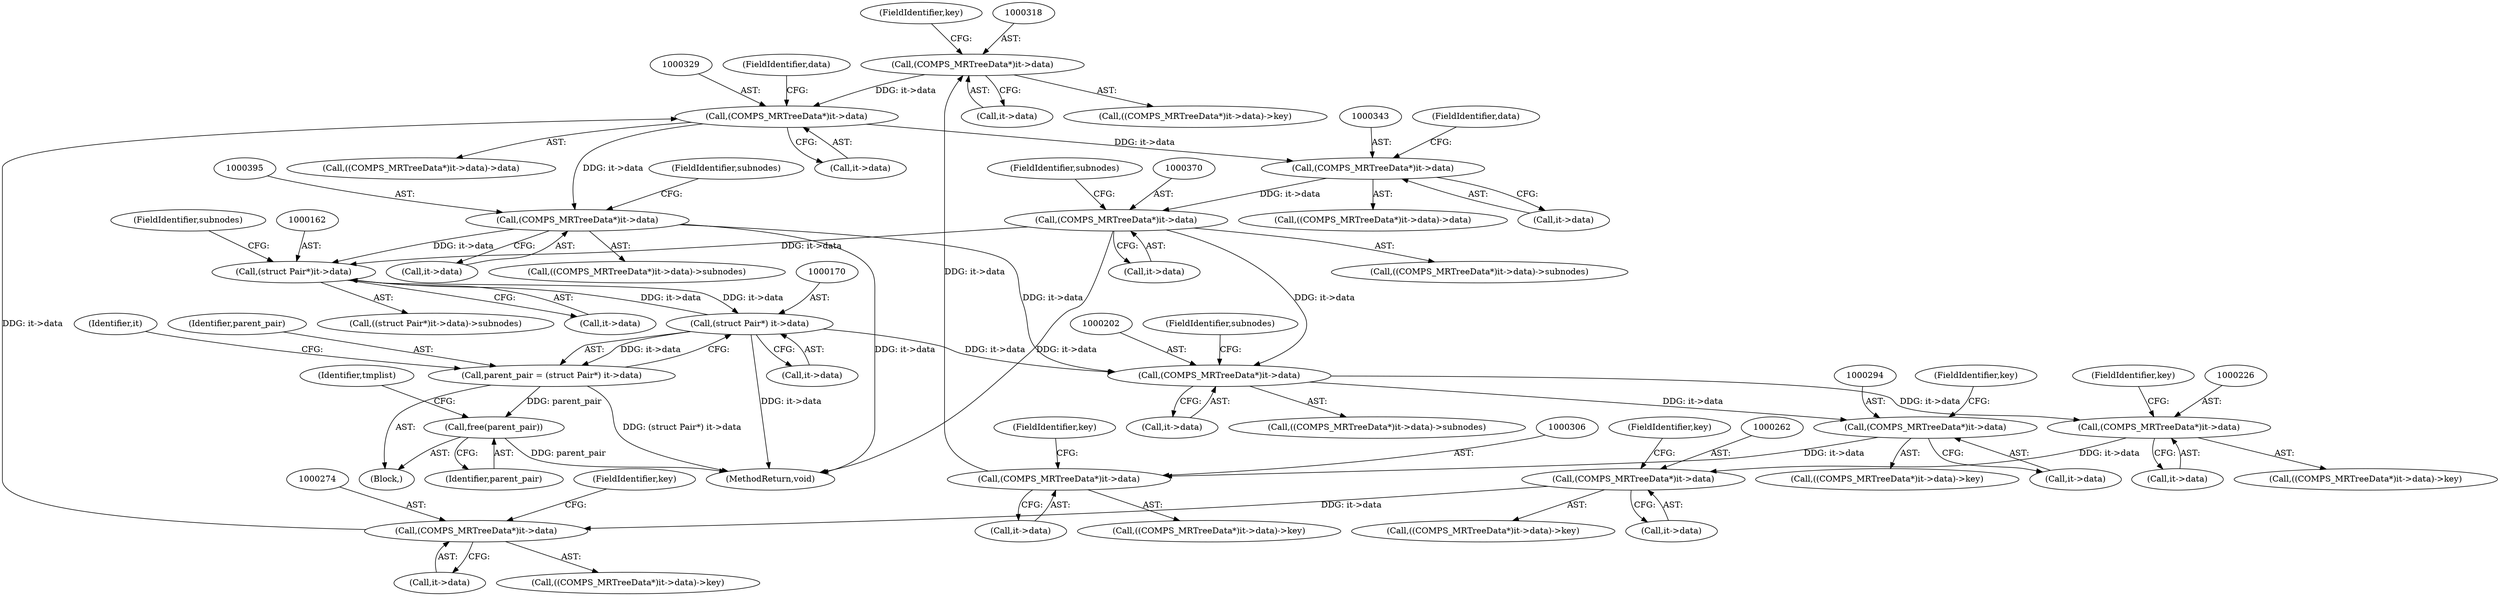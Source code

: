 digraph "0_libcomps_e3a5d056633677959ad924a51758876d415e7046@pointer" {
"1000317" [label="(Call,(COMPS_MRTreeData*)it->data)"];
"1000305" [label="(Call,(COMPS_MRTreeData*)it->data)"];
"1000293" [label="(Call,(COMPS_MRTreeData*)it->data)"];
"1000201" [label="(Call,(COMPS_MRTreeData*)it->data)"];
"1000394" [label="(Call,(COMPS_MRTreeData*)it->data)"];
"1000328" [label="(Call,(COMPS_MRTreeData*)it->data)"];
"1000273" [label="(Call,(COMPS_MRTreeData*)it->data)"];
"1000261" [label="(Call,(COMPS_MRTreeData*)it->data)"];
"1000225" [label="(Call,(COMPS_MRTreeData*)it->data)"];
"1000317" [label="(Call,(COMPS_MRTreeData*)it->data)"];
"1000169" [label="(Call,(struct Pair*) it->data)"];
"1000161" [label="(Call,(struct Pair*)it->data)"];
"1000369" [label="(Call,(COMPS_MRTreeData*)it->data)"];
"1000342" [label="(Call,(COMPS_MRTreeData*)it->data)"];
"1000167" [label="(Call,parent_pair = (struct Pair*) it->data)"];
"1000418" [label="(Call,free(parent_pair))"];
"1000225" [label="(Call,(COMPS_MRTreeData*)it->data)"];
"1000393" [label="(Call,((COMPS_MRTreeData*)it->data)->subnodes)"];
"1000161" [label="(Call,(struct Pair*)it->data)"];
"1000227" [label="(Call,it->data)"];
"1000160" [label="(Call,((struct Pair*)it->data)->subnodes)"];
"1000275" [label="(Call,it->data)"];
"1000273" [label="(Call,(COMPS_MRTreeData*)it->data)"];
"1000203" [label="(Call,it->data)"];
"1000201" [label="(Call,(COMPS_MRTreeData*)it->data)"];
"1000328" [label="(Call,(COMPS_MRTreeData*)it->data)"];
"1000163" [label="(Call,it->data)"];
"1000394" [label="(Call,(COMPS_MRTreeData*)it->data)"];
"1000342" [label="(Call,(COMPS_MRTreeData*)it->data)"];
"1000175" [label="(Identifier,it)"];
"1000316" [label="(Call,((COMPS_MRTreeData*)it->data)->key)"];
"1000304" [label="(Call,((COMPS_MRTreeData*)it->data)->key)"];
"1000272" [label="(Call,((COMPS_MRTreeData*)it->data)->key)"];
"1000144" [label="(Identifier,tmplist)"];
"1000293" [label="(Call,(COMPS_MRTreeData*)it->data)"];
"1000224" [label="(Call,((COMPS_MRTreeData*)it->data)->key)"];
"1000310" [label="(FieldIdentifier,key)"];
"1000166" [label="(FieldIdentifier,subnodes)"];
"1000419" [label="(Identifier,parent_pair)"];
"1000298" [label="(FieldIdentifier,key)"];
"1000261" [label="(Call,(COMPS_MRTreeData*)it->data)"];
"1000200" [label="(Call,((COMPS_MRTreeData*)it->data)->subnodes)"];
"1000347" [label="(FieldIdentifier,data)"];
"1000317" [label="(Call,(COMPS_MRTreeData*)it->data)"];
"1000399" [label="(FieldIdentifier,subnodes)"];
"1000330" [label="(Call,it->data)"];
"1000319" [label="(Call,it->data)"];
"1000167" [label="(Call,parent_pair = (struct Pair*) it->data)"];
"1000371" [label="(Call,it->data)"];
"1000292" [label="(Call,((COMPS_MRTreeData*)it->data)->key)"];
"1000295" [label="(Call,it->data)"];
"1000333" [label="(FieldIdentifier,data)"];
"1000260" [label="(Call,((COMPS_MRTreeData*)it->data)->key)"];
"1000423" [label="(MethodReturn,void)"];
"1000344" [label="(Call,it->data)"];
"1000263" [label="(Call,it->data)"];
"1000396" [label="(Call,it->data)"];
"1000147" [label="(Block,)"];
"1000418" [label="(Call,free(parent_pair))"];
"1000169" [label="(Call,(struct Pair*) it->data)"];
"1000368" [label="(Call,((COMPS_MRTreeData*)it->data)->subnodes)"];
"1000374" [label="(FieldIdentifier,subnodes)"];
"1000341" [label="(Call,((COMPS_MRTreeData*)it->data)->data)"];
"1000307" [label="(Call,it->data)"];
"1000278" [label="(FieldIdentifier,key)"];
"1000206" [label="(FieldIdentifier,subnodes)"];
"1000266" [label="(FieldIdentifier,key)"];
"1000369" [label="(Call,(COMPS_MRTreeData*)it->data)"];
"1000171" [label="(Call,it->data)"];
"1000230" [label="(FieldIdentifier,key)"];
"1000322" [label="(FieldIdentifier,key)"];
"1000305" [label="(Call,(COMPS_MRTreeData*)it->data)"];
"1000327" [label="(Call,((COMPS_MRTreeData*)it->data)->data)"];
"1000168" [label="(Identifier,parent_pair)"];
"1000317" -> "1000316"  [label="AST: "];
"1000317" -> "1000319"  [label="CFG: "];
"1000318" -> "1000317"  [label="AST: "];
"1000319" -> "1000317"  [label="AST: "];
"1000322" -> "1000317"  [label="CFG: "];
"1000305" -> "1000317"  [label="DDG: it->data"];
"1000317" -> "1000328"  [label="DDG: it->data"];
"1000305" -> "1000304"  [label="AST: "];
"1000305" -> "1000307"  [label="CFG: "];
"1000306" -> "1000305"  [label="AST: "];
"1000307" -> "1000305"  [label="AST: "];
"1000310" -> "1000305"  [label="CFG: "];
"1000293" -> "1000305"  [label="DDG: it->data"];
"1000293" -> "1000292"  [label="AST: "];
"1000293" -> "1000295"  [label="CFG: "];
"1000294" -> "1000293"  [label="AST: "];
"1000295" -> "1000293"  [label="AST: "];
"1000298" -> "1000293"  [label="CFG: "];
"1000201" -> "1000293"  [label="DDG: it->data"];
"1000201" -> "1000200"  [label="AST: "];
"1000201" -> "1000203"  [label="CFG: "];
"1000202" -> "1000201"  [label="AST: "];
"1000203" -> "1000201"  [label="AST: "];
"1000206" -> "1000201"  [label="CFG: "];
"1000394" -> "1000201"  [label="DDG: it->data"];
"1000169" -> "1000201"  [label="DDG: it->data"];
"1000369" -> "1000201"  [label="DDG: it->data"];
"1000201" -> "1000225"  [label="DDG: it->data"];
"1000394" -> "1000393"  [label="AST: "];
"1000394" -> "1000396"  [label="CFG: "];
"1000395" -> "1000394"  [label="AST: "];
"1000396" -> "1000394"  [label="AST: "];
"1000399" -> "1000394"  [label="CFG: "];
"1000394" -> "1000423"  [label="DDG: it->data"];
"1000394" -> "1000161"  [label="DDG: it->data"];
"1000328" -> "1000394"  [label="DDG: it->data"];
"1000328" -> "1000327"  [label="AST: "];
"1000328" -> "1000330"  [label="CFG: "];
"1000329" -> "1000328"  [label="AST: "];
"1000330" -> "1000328"  [label="AST: "];
"1000333" -> "1000328"  [label="CFG: "];
"1000273" -> "1000328"  [label="DDG: it->data"];
"1000328" -> "1000342"  [label="DDG: it->data"];
"1000273" -> "1000272"  [label="AST: "];
"1000273" -> "1000275"  [label="CFG: "];
"1000274" -> "1000273"  [label="AST: "];
"1000275" -> "1000273"  [label="AST: "];
"1000278" -> "1000273"  [label="CFG: "];
"1000261" -> "1000273"  [label="DDG: it->data"];
"1000261" -> "1000260"  [label="AST: "];
"1000261" -> "1000263"  [label="CFG: "];
"1000262" -> "1000261"  [label="AST: "];
"1000263" -> "1000261"  [label="AST: "];
"1000266" -> "1000261"  [label="CFG: "];
"1000225" -> "1000261"  [label="DDG: it->data"];
"1000225" -> "1000224"  [label="AST: "];
"1000225" -> "1000227"  [label="CFG: "];
"1000226" -> "1000225"  [label="AST: "];
"1000227" -> "1000225"  [label="AST: "];
"1000230" -> "1000225"  [label="CFG: "];
"1000169" -> "1000167"  [label="AST: "];
"1000169" -> "1000171"  [label="CFG: "];
"1000170" -> "1000169"  [label="AST: "];
"1000171" -> "1000169"  [label="AST: "];
"1000167" -> "1000169"  [label="CFG: "];
"1000169" -> "1000423"  [label="DDG: it->data"];
"1000169" -> "1000161"  [label="DDG: it->data"];
"1000169" -> "1000167"  [label="DDG: it->data"];
"1000161" -> "1000169"  [label="DDG: it->data"];
"1000161" -> "1000160"  [label="AST: "];
"1000161" -> "1000163"  [label="CFG: "];
"1000162" -> "1000161"  [label="AST: "];
"1000163" -> "1000161"  [label="AST: "];
"1000166" -> "1000161"  [label="CFG: "];
"1000369" -> "1000161"  [label="DDG: it->data"];
"1000369" -> "1000368"  [label="AST: "];
"1000369" -> "1000371"  [label="CFG: "];
"1000370" -> "1000369"  [label="AST: "];
"1000371" -> "1000369"  [label="AST: "];
"1000374" -> "1000369"  [label="CFG: "];
"1000369" -> "1000423"  [label="DDG: it->data"];
"1000342" -> "1000369"  [label="DDG: it->data"];
"1000342" -> "1000341"  [label="AST: "];
"1000342" -> "1000344"  [label="CFG: "];
"1000343" -> "1000342"  [label="AST: "];
"1000344" -> "1000342"  [label="AST: "];
"1000347" -> "1000342"  [label="CFG: "];
"1000167" -> "1000147"  [label="AST: "];
"1000168" -> "1000167"  [label="AST: "];
"1000175" -> "1000167"  [label="CFG: "];
"1000167" -> "1000423"  [label="DDG: (struct Pair*) it->data"];
"1000167" -> "1000418"  [label="DDG: parent_pair"];
"1000418" -> "1000147"  [label="AST: "];
"1000418" -> "1000419"  [label="CFG: "];
"1000419" -> "1000418"  [label="AST: "];
"1000144" -> "1000418"  [label="CFG: "];
"1000418" -> "1000423"  [label="DDG: parent_pair"];
}
